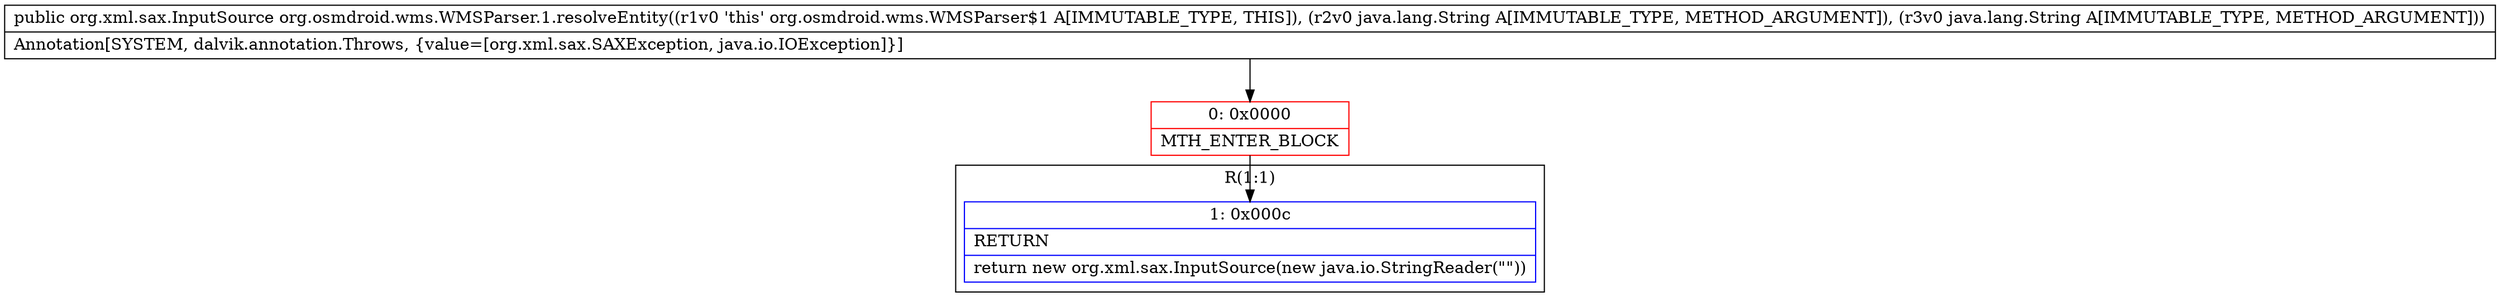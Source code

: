 digraph "CFG fororg.osmdroid.wms.WMSParser.1.resolveEntity(Ljava\/lang\/String;Ljava\/lang\/String;)Lorg\/xml\/sax\/InputSource;" {
subgraph cluster_Region_656602317 {
label = "R(1:1)";
node [shape=record,color=blue];
Node_1 [shape=record,label="{1\:\ 0x000c|RETURN\l|return new org.xml.sax.InputSource(new java.io.StringReader(\"\"))\l}"];
}
Node_0 [shape=record,color=red,label="{0\:\ 0x0000|MTH_ENTER_BLOCK\l}"];
MethodNode[shape=record,label="{public org.xml.sax.InputSource org.osmdroid.wms.WMSParser.1.resolveEntity((r1v0 'this' org.osmdroid.wms.WMSParser$1 A[IMMUTABLE_TYPE, THIS]), (r2v0 java.lang.String A[IMMUTABLE_TYPE, METHOD_ARGUMENT]), (r3v0 java.lang.String A[IMMUTABLE_TYPE, METHOD_ARGUMENT]))  | Annotation[SYSTEM, dalvik.annotation.Throws, \{value=[org.xml.sax.SAXException, java.io.IOException]\}]\l}"];
MethodNode -> Node_0;
Node_0 -> Node_1;
}

